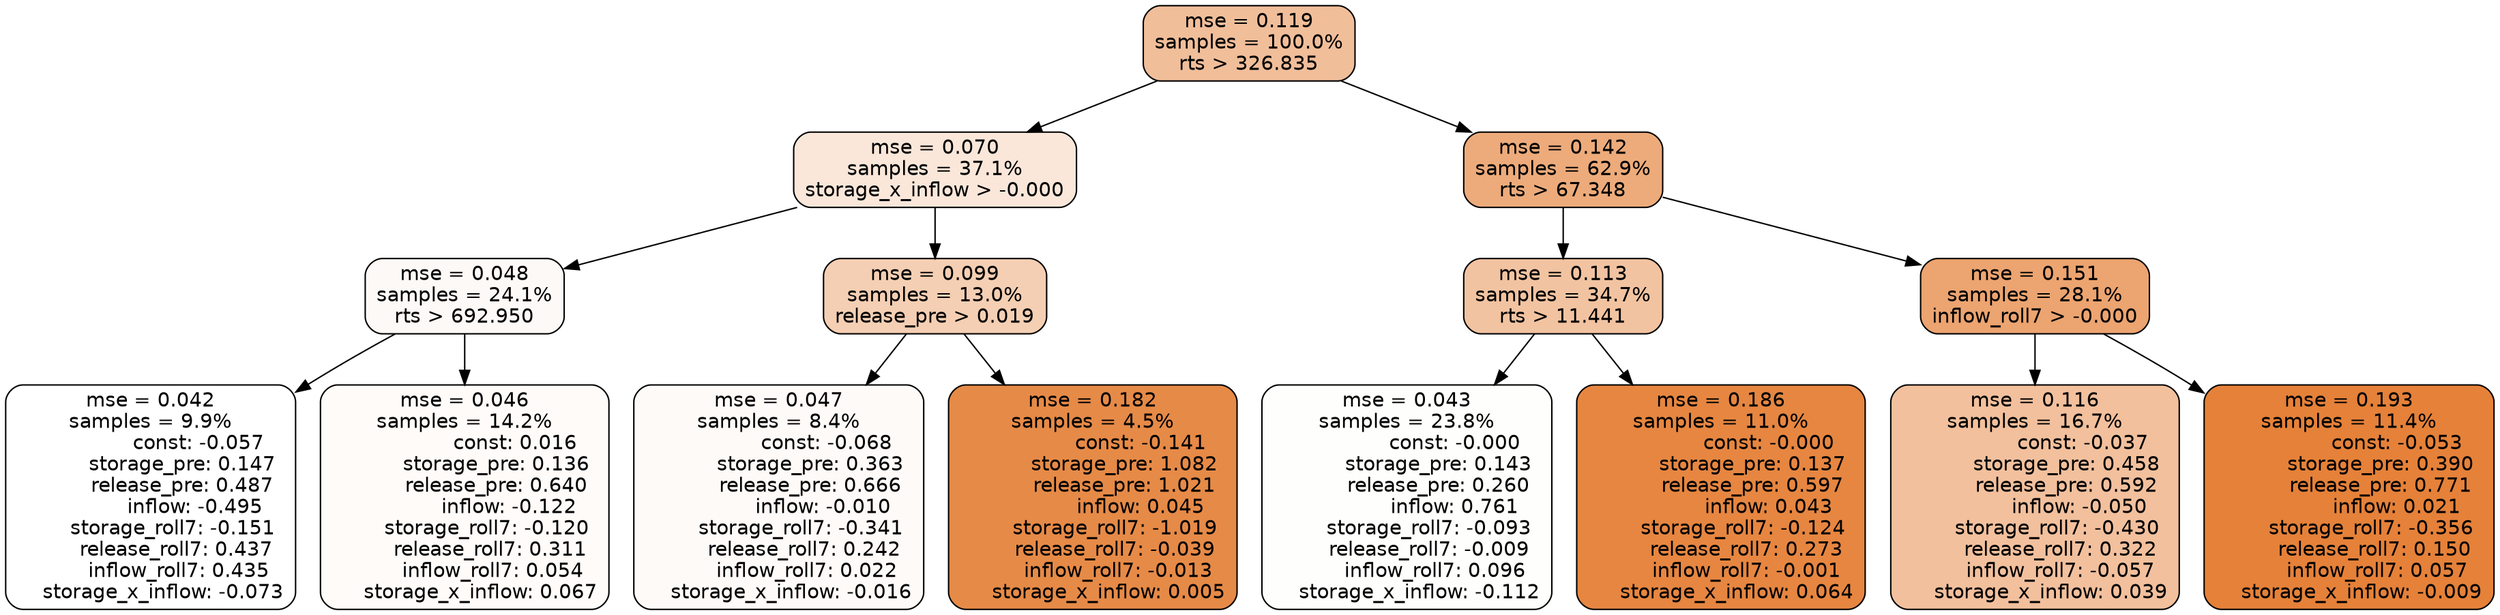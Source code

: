 digraph tree {
node [shape=rectangle, style="filled, rounded", color="black", fontname=helvetica] ;
edge [fontname=helvetica] ;
	"0" [label="mse = 0.119
samples = 100.0%
rts > 326.835", fillcolor="#f1be9a"]
	"8" [label="mse = 0.070
samples = 37.1%
storage_x_inflow > -0.000", fillcolor="#fae7da"]
	"1" [label="mse = 0.142
samples = 62.9%
rts > 67.348", fillcolor="#edab7b"]
	"9" [label="mse = 0.048
samples = 24.1%
rts > 692.950", fillcolor="#fdf9f6"]
	"12" [label="mse = 0.099
samples = 13.0%
release_pre > 0.019", fillcolor="#f5cfb3"]
	"2" [label="mse = 0.113
samples = 34.7%
rts > 11.441", fillcolor="#f2c3a1"]
	"5" [label="mse = 0.151
samples = 28.1%
inflow_roll7 > -0.000", fillcolor="#eca470"]
	"10" [label="mse = 0.042
samples = 9.9%
               const: -0.057
          storage_pre: 0.147
          release_pre: 0.487
              inflow: -0.495
       storage_roll7: -0.151
        release_roll7: 0.437
         inflow_roll7: 0.435
    storage_x_inflow: -0.073", fillcolor="#ffffff"]
	"11" [label="mse = 0.046
samples = 14.2%
                const: 0.016
          storage_pre: 0.136
          release_pre: 0.640
              inflow: -0.122
       storage_roll7: -0.120
        release_roll7: 0.311
         inflow_roll7: 0.054
     storage_x_inflow: 0.067", fillcolor="#fefbf9"]
	"13" [label="mse = 0.047
samples = 8.4%
               const: -0.068
          storage_pre: 0.363
          release_pre: 0.666
              inflow: -0.010
       storage_roll7: -0.341
        release_roll7: 0.242
         inflow_roll7: 0.022
    storage_x_inflow: -0.016", fillcolor="#fefaf8"]
	"14" [label="mse = 0.182
samples = 4.5%
               const: -0.141
          storage_pre: 1.082
          release_pre: 1.021
               inflow: 0.045
       storage_roll7: -1.019
       release_roll7: -0.039
        inflow_roll7: -0.013
     storage_x_inflow: 0.005", fillcolor="#e68a47"]
	"3" [label="mse = 0.043
samples = 23.8%
               const: -0.000
          storage_pre: 0.143
          release_pre: 0.260
               inflow: 0.761
       storage_roll7: -0.093
       release_roll7: -0.009
         inflow_roll7: 0.096
    storage_x_inflow: -0.112", fillcolor="#fefefd"]
	"4" [label="mse = 0.186
samples = 11.0%
               const: -0.000
          storage_pre: 0.137
          release_pre: 0.597
               inflow: 0.043
       storage_roll7: -0.124
        release_roll7: 0.273
        inflow_roll7: -0.001
     storage_x_inflow: 0.064", fillcolor="#e68641"]
	"6" [label="mse = 0.116
samples = 16.7%
               const: -0.037
          storage_pre: 0.458
          release_pre: 0.592
              inflow: -0.050
       storage_roll7: -0.430
        release_roll7: 0.322
        inflow_roll7: -0.057
     storage_x_inflow: 0.039", fillcolor="#f2c09d"]
	"7" [label="mse = 0.193
samples = 11.4%
               const: -0.053
          storage_pre: 0.390
          release_pre: 0.771
               inflow: 0.021
       storage_roll7: -0.356
        release_roll7: 0.150
         inflow_roll7: 0.057
    storage_x_inflow: -0.009", fillcolor="#e58139"]

	"0" -> "1"
	"0" -> "8"
	"8" -> "9"
	"8" -> "12"
	"1" -> "2"
	"1" -> "5"
	"9" -> "10"
	"9" -> "11"
	"12" -> "13"
	"12" -> "14"
	"2" -> "3"
	"2" -> "4"
	"5" -> "6"
	"5" -> "7"
}